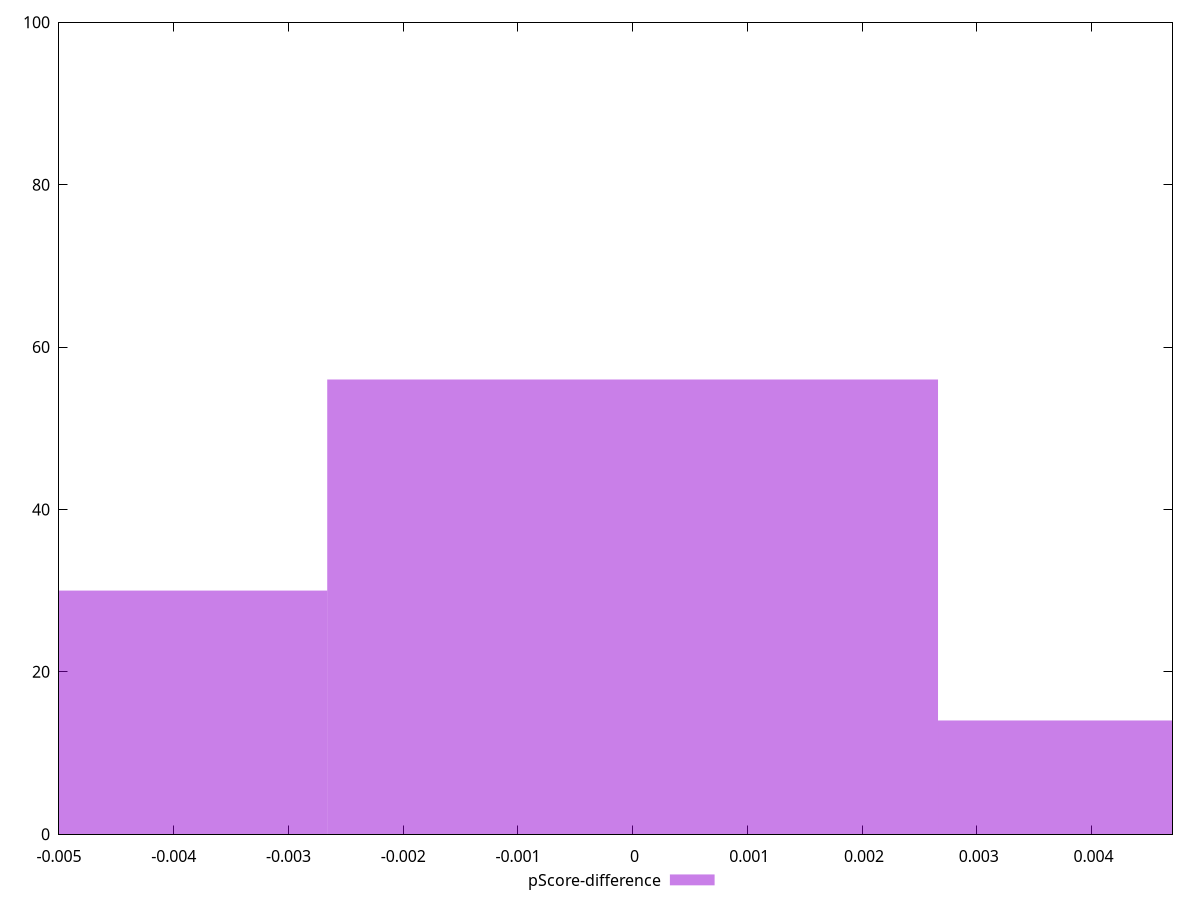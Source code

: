 reset

$pScoreDifference <<EOF
0 56
0.005324087046741067 14
-0.005324087046741067 30
EOF

set key outside below
set boxwidth 0.005324087046741067
set xrange [-0.0050000000000000044:0.004705882352941171]
set yrange [0:100]
set trange [0:100]
set style fill transparent solid 0.5 noborder
set terminal svg size 640, 490 enhanced background rgb 'white'
set output "reprap/offscreen-images/samples/pages+cached+noexternal+nomedia+nocss/pScore-difference/histogram.svg"

plot $pScoreDifference title "pScore-difference" with boxes

reset
